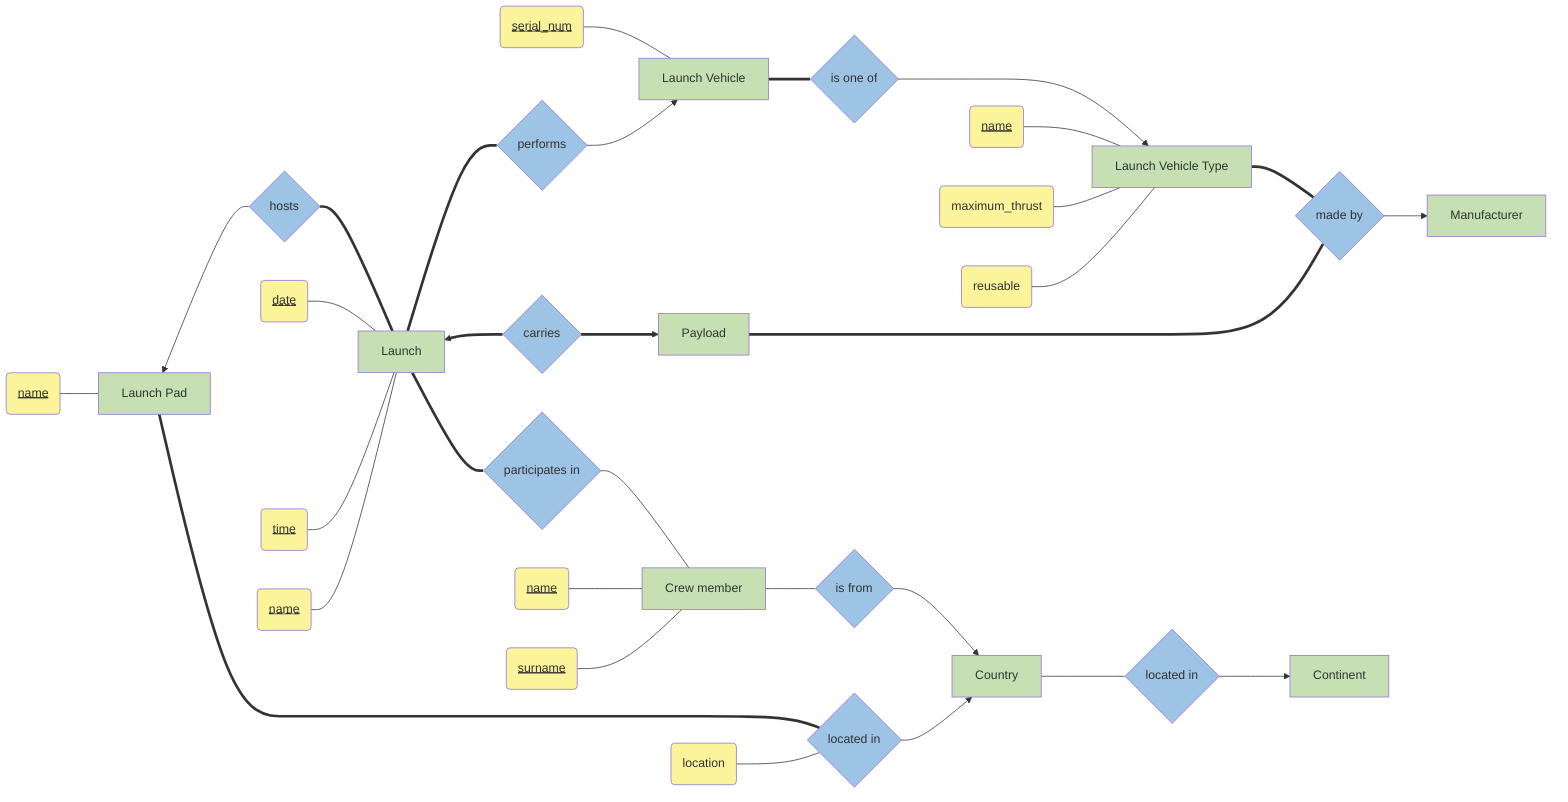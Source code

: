 graph LR
    %% ===
    %% LAUNCHPAD
    %% ---
    %% Rule: A launchpad hosts multiple launches over time, and each launch is hosted by exactly one launchpad. Therefore, Launchpads will be created in the database even before the first launch is hosted there.
    LP[Launch Pad]:::entity ~~~ H{hosts}:::weakRelation --> LP
    H ~~~ LP
    %% Rule: A launchpad is located in a country, and a country, in turn, is located on a continent.
    LP === Lli{located in}:::relation
    lpl(location):::attr --- Lli
    %% Rule: Each launchpad has a name and a location.
    lpn(name):::pk --- LP

    %% ===
    %% LAUNCH
    %% ---
    %% Rule: A launch requires a launchpad that hosts it, a launch vehicle (the rocket), and the payload.
    H === L[Launch]:::weakEntity
    L === Pa
    %% Rule: Each launch is performed by a launch vehicle. The serial number for the launch vehicle should be recorded. A launch vehicle can perform multiple launches over time.
    L === Pl{performs}:::relation
    %% Rule: For a launch, the date, time and name should be recorded as well as whether it is a crewed launch or not.
    L ~~~ Cp{carries}:::relation ==> L
    Cp ~~~ L
    ld(date):::disc --- L
    lt(time):::disc --- L
    ln(name):::disc --- L

    %% ===
    %% LAUNCH VEHICLE
    %% ---
    lvsn(serial_num):::disc --- LV
    Pl --> LV[Launch Vehicle]:::weakEntity
    LV === Isa{is one of}:::weakRelation

    %% ===
    %% LAUNCH VEHICLE TYPE
    %% ---
    %% Rule: A specific manufacturer makes each launch vehicle type, and a manufacturer can make many different launch vehicle types.
    LVT[Launch Vehicle Type]:::entity === Mb{made by}:::relation
    %% Rule: Each launch vehicle is of a specific launch vehicle type. The name, maximum thrust and whether it is reusable need to be recorded for the launch vehicle type.
    Isa ---> LVT
    lvtn(name):::pk --- LVT
    lvtt(maximum_thrust):::attr --- LVT
    lvtr(reusable):::attr --- LVT

    %% ===
    %% PAYLOAD
    %% ---
    %% Rule: Each launch carries one payload, and a payload is only carried by one launch.
    %% Rule: A manufacturer also makes each payload, and a manufacturer can make many different payloads over time.
    Cp ==> P[Payload]:::entity
    P === Mb

    %% ===
    %% Manufacturer
    %% ---
    %% Rule: A manufacturer also makes each payload, and a manufacturer can make many different payloads over time.
    %% Rule: A specific manufacturer makes each launch vehicle type, and a manufacturer can make many different launch vehicle types.
    Mb --> M[Manufacturer]:::entity

    %% ===
    %% CREW
    %% ---
    %% Rule: Multiple crew members can be carried on a crewed launch, and each crew member can be carried on multiple launches over time.
    %% Rule: Each crew member has a nationality (the country they come from), and their name and surname also need to be recorded.
    %% Rule: Crew members can appear in the database before they launch for the first time
    Pa{participates in}:::relation --- C[Crew member]:::entity
    C --- If{is from}:::relation
    cn(name):::pk --- C
    cs(surname):::pk --- C

    %% ===
    %% COUNTRY
    %% ---
    %% Rule: Each crew member has a nationality (the country they come from), and their name and surname also need to be recorded.
    If --> Cu
    %% Rule: A launchpad is located in a country, and a country, in turn, is located on a continent.
    Lli --> Cu
    Cu[Country]:::entity --- Li{located in}:::relation
    Li --> Co[Continent]:::entity

    %% ===
    %% STYLES
    %% ---
    classDef entity,weakEntity fill:#c6e0b4;
    classDef relation,weakRelation fill:#9dc3e5;
    classDef attr,subAttr,derAttr,pk,disc fill:#fbf49b;
    classDef subAttr,derAttr stroke:red;
    classDef derAttr stroke-dasharray: 10 5;
    classDef pk text-decoration: underline;
    classDef disc text-decoration: underline dashed;
    %% optional attr links
    %% FIXME: change numbers to correct links below & uncomment
    %% linkStyle 1,4,26,39,45,51,65 stroke:red, stroke-dasharray: 10 5;